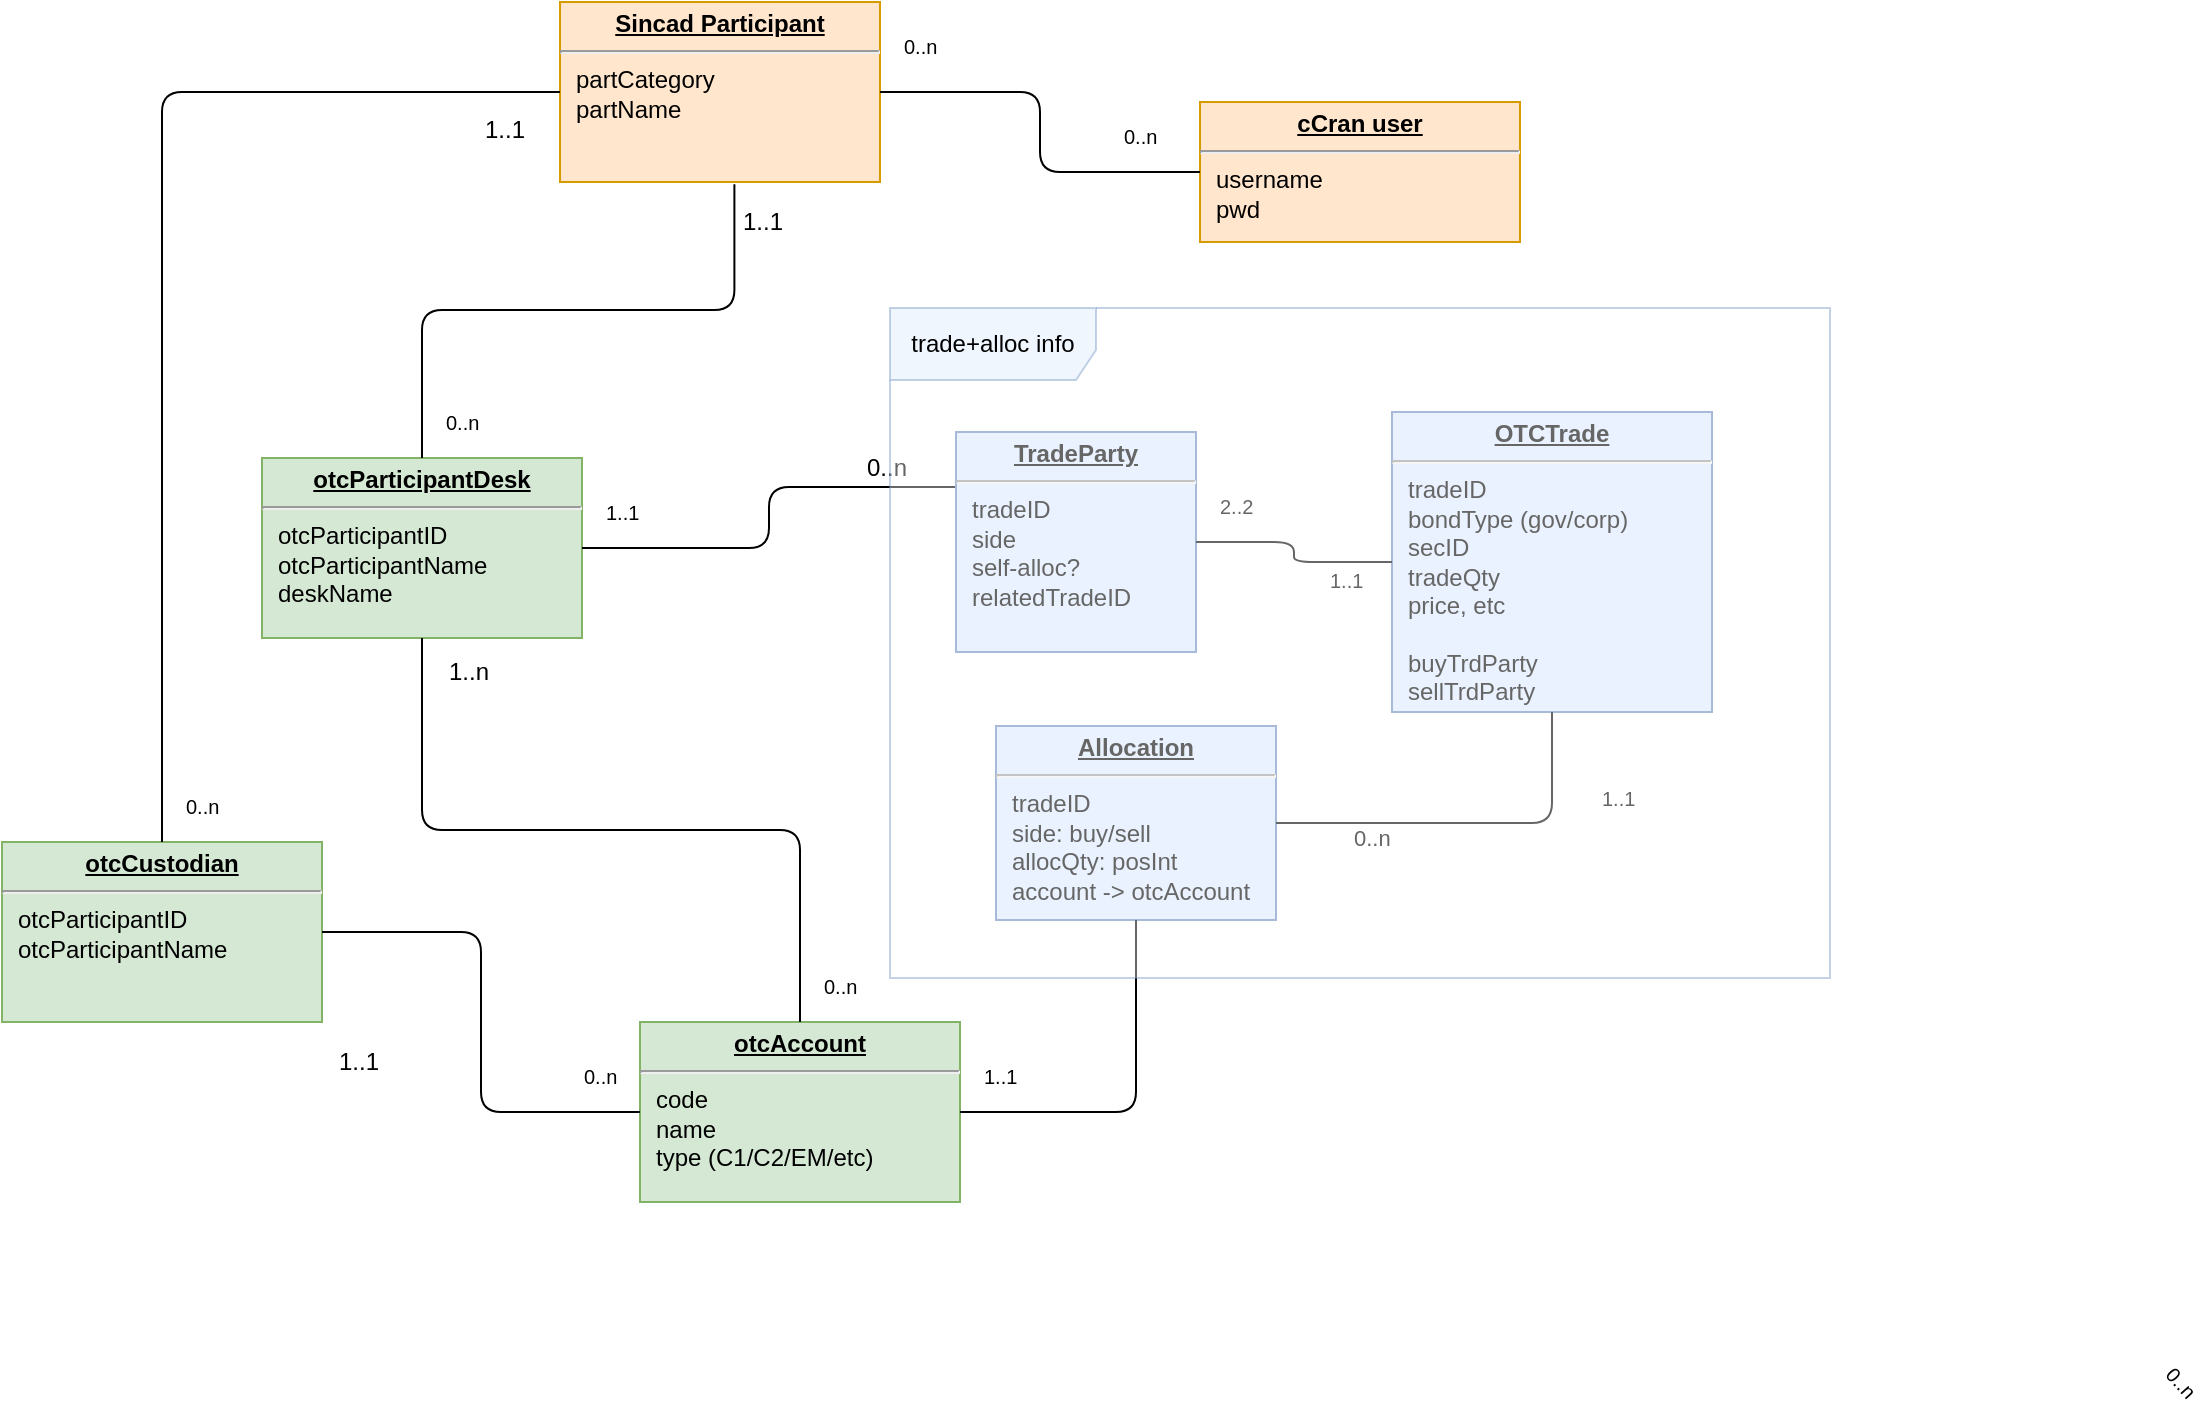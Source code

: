 <mxfile version="12.9.14" type="github">
  <diagram name="Page-1" id="e7e014a7-5840-1c2e-5031-d8a46d1fe8dd">
    <mxGraphModel dx="1221" dy="660" grid="0" gridSize="10" guides="1" tooltips="1" connect="1" arrows="1" fold="1" page="1" pageScale="1" pageWidth="1169" pageHeight="826" background="#ffffff" math="0" shadow="0">
      <root>
        <mxCell id="0" />
        <mxCell id="1" parent="0" />
        <mxCell id="r-QglApbOxRZuHr2_mNW-43" value="&lt;p style=&quot;margin: 0px ; margin-top: 4px ; text-align: center ; text-decoration: underline&quot;&gt;&lt;b&gt;Sincad Participant&lt;/b&gt;&lt;/p&gt;&lt;hr&gt;&lt;p style=&quot;margin: 0px ; margin-left: 8px&quot;&gt;partCategory&lt;br&gt;partName&lt;br&gt;&lt;/p&gt;" style="verticalAlign=top;align=left;overflow=fill;fontSize=12;fontFamily=Helvetica;html=1;fillColor=#ffe6cc;strokeColor=#d79b00;" parent="1" vertex="1">
          <mxGeometry x="412" y="61" width="160" height="90" as="geometry" />
        </mxCell>
        <mxCell id="r-QglApbOxRZuHr2_mNW-44" value="&lt;p style=&quot;margin: 0px ; margin-top: 4px ; text-align: center ; text-decoration: underline&quot;&gt;&lt;b&gt;otcParticipantDesk&lt;/b&gt;&lt;/p&gt;&lt;hr&gt;&lt;p style=&quot;margin: 0px ; margin-left: 8px&quot;&gt;otcParticipantID&lt;br&gt;otcParticipantName&lt;br&gt;deskName&lt;/p&gt;" style="verticalAlign=top;align=left;overflow=fill;fontSize=12;fontFamily=Helvetica;html=1;fillColor=#d5e8d4;strokeColor=#82b366;" parent="1" vertex="1">
          <mxGeometry x="263" y="289" width="160" height="90" as="geometry" />
        </mxCell>
        <mxCell id="r-QglApbOxRZuHr2_mNW-45" value="&lt;p style=&quot;margin: 0px ; margin-top: 4px ; text-align: center ; text-decoration: underline&quot;&gt;&lt;b&gt;otcAccount&lt;/b&gt;&lt;/p&gt;&lt;hr&gt;&lt;p style=&quot;margin: 0px ; margin-left: 8px&quot;&gt;code&lt;br&gt;name&lt;/p&gt;&lt;p style=&quot;margin: 0px ; margin-left: 8px&quot;&gt;type (C1/C2/EM/etc)&lt;/p&gt;" style="verticalAlign=top;align=left;overflow=fill;fontSize=12;fontFamily=Helvetica;html=1;fillColor=#d5e8d4;strokeColor=#82b366;" parent="1" vertex="1">
          <mxGeometry x="452" y="571" width="160" height="90" as="geometry" />
        </mxCell>
        <mxCell id="r-QglApbOxRZuHr2_mNW-55" value="" style="endArrow=none;html=1;startArrow=none;startFill=0;edgeStyle=orthogonalEdgeStyle;exitX=0.5;exitY=0;exitDx=0;exitDy=0;endFill=0;" parent="1" source="r-QglApbOxRZuHr2_mNW-45" target="r-QglApbOxRZuHr2_mNW-44" edge="1">
          <mxGeometry relative="1" as="geometry">
            <mxPoint x="292" y="381" as="sourcePoint" />
            <mxPoint x="452" y="381" as="targetPoint" />
          </mxGeometry>
        </mxCell>
        <mxCell id="r-QglApbOxRZuHr2_mNW-56" value="0..n" style="resizable=0;html=1;align=left;verticalAlign=top;labelBackgroundColor=#ffffff;fontSize=10;" parent="r-QglApbOxRZuHr2_mNW-55" connectable="0" vertex="1">
          <mxGeometry x="-1" relative="1" as="geometry">
            <mxPoint x="10" y="-30" as="offset" />
          </mxGeometry>
        </mxCell>
        <mxCell id="r-QglApbOxRZuHr2_mNW-57" value="" style="resizable=0;html=1;align=right;verticalAlign=top;labelBackgroundColor=#ffffff;fontSize=10;" parent="r-QglApbOxRZuHr2_mNW-55" connectable="0" vertex="1">
          <mxGeometry x="1" relative="1" as="geometry">
            <mxPoint x="-15.2" y="4.7" as="offset" />
          </mxGeometry>
        </mxCell>
        <mxCell id="r-QglApbOxRZuHr2_mNW-58" value="1..n" style="text;html=1;align=center;verticalAlign=middle;resizable=0;points=[];autosize=1;" parent="1" vertex="1">
          <mxGeometry x="346" y="386" width="40" height="20" as="geometry" />
        </mxCell>
        <mxCell id="r-QglApbOxRZuHr2_mNW-59" value="" style="endArrow=none;html=1;startArrow=none;startFill=0;edgeStyle=orthogonalEdgeStyle;exitX=0.5;exitY=0;exitDx=0;exitDy=0;endFill=0;entryX=0.545;entryY=1.013;entryDx=0;entryDy=0;entryPerimeter=0;" parent="1" source="r-QglApbOxRZuHr2_mNW-44" target="r-QglApbOxRZuHr2_mNW-43" edge="1">
          <mxGeometry x="-0.286" y="40" relative="1" as="geometry">
            <mxPoint x="672" y="341" as="sourcePoint" />
            <mxPoint x="602" y="201" as="targetPoint" />
            <Array as="points">
              <mxPoint x="343" y="215" />
              <mxPoint x="499" y="215" />
            </Array>
            <mxPoint as="offset" />
          </mxGeometry>
        </mxCell>
        <mxCell id="r-QglApbOxRZuHr2_mNW-60" value="0..n" style="resizable=0;html=1;align=left;verticalAlign=top;labelBackgroundColor=#ffffff;fontSize=10;" parent="r-QglApbOxRZuHr2_mNW-59" connectable="0" vertex="1">
          <mxGeometry x="-1" relative="1" as="geometry">
            <mxPoint x="10" y="-30" as="offset" />
          </mxGeometry>
        </mxCell>
        <mxCell id="r-QglApbOxRZuHr2_mNW-61" value="" style="resizable=0;html=1;align=right;verticalAlign=top;labelBackgroundColor=#ffffff;fontSize=10;" parent="r-QglApbOxRZuHr2_mNW-59" connectable="0" vertex="1">
          <mxGeometry x="1" relative="1" as="geometry">
            <mxPoint x="-15.2" y="4.7" as="offset" />
          </mxGeometry>
        </mxCell>
        <mxCell id="r-QglApbOxRZuHr2_mNW-62" value="1..1" style="text;html=1;align=center;verticalAlign=middle;resizable=0;points=[];autosize=1;" parent="1" vertex="1">
          <mxGeometry x="493" y="161" width="40" height="20" as="geometry" />
        </mxCell>
        <mxCell id="r-QglApbOxRZuHr2_mNW-64" value="" style="endArrow=none;html=1;startArrow=none;startFill=0;edgeStyle=orthogonalEdgeStyle;exitX=1;exitY=0.5;exitDx=0;exitDy=0;endFill=0;entryX=0;entryY=0.25;entryDx=0;entryDy=0;" parent="1" source="r-QglApbOxRZuHr2_mNW-44" target="104fRdmMnucotuJA-c0r-9" edge="1">
          <mxGeometry relative="1" as="geometry">
            <mxPoint x="342.0" y="331" as="sourcePoint" />
            <mxPoint x="542" y="281" as="targetPoint" />
          </mxGeometry>
        </mxCell>
        <mxCell id="r-QglApbOxRZuHr2_mNW-65" value="1..1" style="resizable=0;html=1;align=left;verticalAlign=top;labelBackgroundColor=#ffffff;fontSize=10;" parent="r-QglApbOxRZuHr2_mNW-64" connectable="0" vertex="1">
          <mxGeometry x="-1" relative="1" as="geometry">
            <mxPoint x="10" y="-30" as="offset" />
          </mxGeometry>
        </mxCell>
        <mxCell id="r-QglApbOxRZuHr2_mNW-66" value="" style="resizable=0;html=1;align=right;verticalAlign=top;labelBackgroundColor=#ffffff;fontSize=10;" parent="r-QglApbOxRZuHr2_mNW-64" connectable="0" vertex="1">
          <mxGeometry x="1" relative="1" as="geometry">
            <mxPoint x="-15.2" y="4.7" as="offset" />
          </mxGeometry>
        </mxCell>
        <mxCell id="r-QglApbOxRZuHr2_mNW-67" value="0..n" style="resizable=0;html=1;align=left;verticalAlign=top;labelBackgroundColor=#ffffff;fontSize=10;rotation=48;" parent="1" connectable="0" vertex="1">
          <mxGeometry x="632.0" y="536" as="geometry">
            <mxPoint x="545.331" y="-307.257" as="offset" />
          </mxGeometry>
        </mxCell>
        <mxCell id="r-QglApbOxRZuHr2_mNW-76" value="0..n" style="text;html=1;align=center;verticalAlign=middle;resizable=0;points=[];autosize=1;" parent="1" vertex="1">
          <mxGeometry x="555" y="284" width="40" height="20" as="geometry" />
        </mxCell>
        <mxCell id="r-QglApbOxRZuHr2_mNW-77" value="&lt;p style=&quot;margin: 0px ; margin-top: 4px ; text-align: center ; text-decoration: underline&quot;&gt;&lt;b&gt;otcCustodian&lt;/b&gt;&lt;/p&gt;&lt;hr&gt;&lt;p style=&quot;margin: 0px ; margin-left: 8px&quot;&gt;otcParticipantID&lt;br&gt;otcParticipantName&lt;br&gt;&lt;br&gt;&lt;/p&gt;" style="verticalAlign=top;align=left;overflow=fill;fontSize=12;fontFamily=Helvetica;html=1;fillColor=#d5e8d4;strokeColor=#82b366;" parent="1" vertex="1">
          <mxGeometry x="133" y="481" width="160" height="90" as="geometry" />
        </mxCell>
        <mxCell id="r-QglApbOxRZuHr2_mNW-78" value="" style="endArrow=none;html=1;startArrow=none;startFill=0;edgeStyle=orthogonalEdgeStyle;exitX=0;exitY=0.5;exitDx=0;exitDy=0;endFill=0;entryX=1;entryY=0.5;entryDx=0;entryDy=0;" parent="1" source="r-QglApbOxRZuHr2_mNW-45" target="r-QglApbOxRZuHr2_mNW-77" edge="1">
          <mxGeometry relative="1" as="geometry">
            <mxPoint x="492" y="561" as="sourcePoint" />
            <mxPoint x="342" y="421" as="targetPoint" />
          </mxGeometry>
        </mxCell>
        <mxCell id="r-QglApbOxRZuHr2_mNW-79" value="0..n" style="resizable=0;html=1;align=left;verticalAlign=top;labelBackgroundColor=#ffffff;fontSize=10;" parent="r-QglApbOxRZuHr2_mNW-78" connectable="0" vertex="1">
          <mxGeometry x="-1" relative="1" as="geometry">
            <mxPoint x="-30" y="-30" as="offset" />
          </mxGeometry>
        </mxCell>
        <mxCell id="r-QglApbOxRZuHr2_mNW-80" value="" style="resizable=0;html=1;align=right;verticalAlign=top;labelBackgroundColor=#ffffff;fontSize=10;" parent="r-QglApbOxRZuHr2_mNW-78" connectable="0" vertex="1">
          <mxGeometry x="1" relative="1" as="geometry">
            <mxPoint x="-15.2" y="4.7" as="offset" />
          </mxGeometry>
        </mxCell>
        <mxCell id="r-QglApbOxRZuHr2_mNW-81" value="1..1" style="text;html=1;align=center;verticalAlign=middle;resizable=0;points=[];autosize=1;" parent="1" vertex="1">
          <mxGeometry x="291" y="581" width="40" height="20" as="geometry" />
        </mxCell>
        <mxCell id="104fRdmMnucotuJA-c0r-1" value="&lt;p style=&quot;margin: 0px ; margin-top: 4px ; text-align: center ; text-decoration: underline&quot;&gt;&lt;b&gt;cCran user&lt;/b&gt;&lt;/p&gt;&lt;hr&gt;&lt;p style=&quot;margin: 0px ; margin-left: 8px&quot;&gt;username&lt;br&gt;pwd&lt;/p&gt;" style="verticalAlign=top;align=left;overflow=fill;fontSize=12;fontFamily=Helvetica;html=1;fillColor=#ffe6cc;strokeColor=#d79b00;" vertex="1" parent="1">
          <mxGeometry x="732" y="111" width="160" height="70" as="geometry" />
        </mxCell>
        <mxCell id="104fRdmMnucotuJA-c0r-3" value="" style="endArrow=none;html=1;startArrow=none;startFill=0;edgeStyle=orthogonalEdgeStyle;exitX=0;exitY=0.5;exitDx=0;exitDy=0;endFill=0;" edge="1" parent="1" source="104fRdmMnucotuJA-c0r-1" target="r-QglApbOxRZuHr2_mNW-43">
          <mxGeometry relative="1" as="geometry">
            <mxPoint x="342" y="331" as="sourcePoint" />
            <mxPoint x="509.2" y="162.17" as="targetPoint" />
          </mxGeometry>
        </mxCell>
        <mxCell id="104fRdmMnucotuJA-c0r-4" value="0..n" style="resizable=0;html=1;align=left;verticalAlign=top;labelBackgroundColor=#ffffff;fontSize=10;" connectable="0" vertex="1" parent="104fRdmMnucotuJA-c0r-3">
          <mxGeometry x="-1" relative="1" as="geometry">
            <mxPoint x="-40" y="-30" as="offset" />
          </mxGeometry>
        </mxCell>
        <mxCell id="104fRdmMnucotuJA-c0r-5" value="" style="resizable=0;html=1;align=right;verticalAlign=top;labelBackgroundColor=#ffffff;fontSize=10;" connectable="0" vertex="1" parent="104fRdmMnucotuJA-c0r-3">
          <mxGeometry x="1" relative="1" as="geometry">
            <mxPoint x="-15.2" y="4.7" as="offset" />
          </mxGeometry>
        </mxCell>
        <mxCell id="104fRdmMnucotuJA-c0r-7" value="0..n" style="resizable=0;html=1;align=left;verticalAlign=top;labelBackgroundColor=#ffffff;fontSize=10;" connectable="0" vertex="1" parent="1">
          <mxGeometry x="622" y="101" as="geometry">
            <mxPoint x="-40" y="-30" as="offset" />
          </mxGeometry>
        </mxCell>
        <mxCell id="104fRdmMnucotuJA-c0r-8" value="&lt;p style=&quot;margin: 0px ; margin-top: 4px ; text-align: center ; text-decoration: underline&quot;&gt;&lt;b&gt;OTCTrade&lt;/b&gt;&lt;/p&gt;&lt;hr&gt;&lt;p style=&quot;margin: 0px ; margin-left: 8px&quot;&gt;tradeID&lt;/p&gt;&lt;p style=&quot;margin: 0px ; margin-left: 8px&quot;&gt;bondType (gov/corp)&lt;/p&gt;&lt;p style=&quot;margin: 0px ; margin-left: 8px&quot;&gt;secID&lt;/p&gt;&lt;p style=&quot;margin: 0px ; margin-left: 8px&quot;&gt;tradeQty&lt;/p&gt;&lt;p style=&quot;margin: 0px ; margin-left: 8px&quot;&gt;price, etc&lt;/p&gt;&lt;p style=&quot;margin: 0px ; margin-left: 8px&quot;&gt;&lt;br&gt;&lt;/p&gt;&lt;p style=&quot;margin: 0px ; margin-left: 8px&quot;&gt;buyTrdParty&lt;/p&gt;&lt;p style=&quot;margin: 0px ; margin-left: 8px&quot;&gt;sellTrdParty&lt;/p&gt;" style="verticalAlign=top;align=left;overflow=fill;fontSize=12;fontFamily=Helvetica;html=1;fillColor=#dae8fc;strokeColor=#6c8ebf;" vertex="1" parent="1">
          <mxGeometry x="828" y="266" width="160" height="150" as="geometry" />
        </mxCell>
        <mxCell id="104fRdmMnucotuJA-c0r-9" value="&lt;p style=&quot;margin: 0px ; margin-top: 4px ; text-align: center ; text-decoration: underline&quot;&gt;&lt;b&gt;TradeParty&lt;/b&gt;&lt;/p&gt;&lt;hr&gt;&lt;p style=&quot;margin: 0px ; margin-left: 8px&quot;&gt;tradeID&lt;/p&gt;&lt;p style=&quot;margin: 0px ; margin-left: 8px&quot;&gt;side&lt;/p&gt;&lt;p style=&quot;margin: 0px ; margin-left: 8px&quot;&gt;self-alloc?&lt;/p&gt;&lt;p style=&quot;margin: 0px ; margin-left: 8px&quot;&gt;relatedTradeID&lt;/p&gt;&lt;p style=&quot;margin: 0px ; margin-left: 8px&quot;&gt;&lt;span style=&quot;font-family: monospace ; font-size: 0px&quot;&gt;%3CmxGraphModel%3E%3Croot%3E%3CmxCell%20id%3D%220%22%2F%3E%3CmxCell%20id%3D%221%22%20parent%3D%220%22%2F%3E%3CmxCell%20id%3D%222%22%20value%3D%22%26lt%3Bp%20style%3D%26quot%3Bmargin%3A%200px%20%3B%20margin-top%3A%204px%20%3B%20text-align%3A%20center%20%3B%20text-decoration%3A%20underline%26quot%3B%26gt%3B%26lt%3Bb%26gt%3BTradeSide%26lt%3B%2Fb%26gt%3B%26lt%3B%2Fp%26gt%3B%26lt%3Bhr%26gt%3B%26lt%3Bp%20style%3D%26quot%3Bmargin%3A%200px%20%3B%20margin-left%3A%208px%26quot%3B%26gt%3BtradeID%26lt%3B%2Fp%26gt%3B%26lt%3Bp%20style%3D%26quot%3Bmargin%3A%200px%20%3B%20margin-left%3A%208px%26quot%3B%26gt%3BbondType%20(gov%2Fcorp)%26lt%3B%2Fp%26gt%3B%26lt%3Bp%20style%3D%26quot%3Bmargin%3A%200px%20%3B%20margin-left%3A%208px%26quot%3B%26gt%3BsecID%26lt%3B%2Fp%26gt%3B%26lt%3Bp%20style%3D%26quot%3Bmargin%3A%200px%20%3B%20margin-left%3A%208px%26quot%3B%26gt%3Bquantity%26lt%3B%2Fp%26gt%3B%26lt%3Bp%20style%3D%26quot%3Bmargin%3A%200px%20%3B%20margin-left%3A%208px%26quot%3B%26gt%3Bprice%2C%20etc%26lt%3B%2Fp%26gt%3B%26lt%3Bp%20style%3D%26quot%3Bmargin%3A%200px%20%3B%20margin-left%3A%208px%26quot%3B%26gt%3B%26lt%3Bbr%26gt%3B%26lt%3B%2Fp%26gt%3B%26lt%3Bp%20style%3D%26quot%3Bmargin%3A%200px%20%3B%20margin-left%3A%208px%26quot%3B%26gt%3BrelatedTradeID%26lt%3B%2Fp%26gt%3B%26lt%3Bp%20style%3D%26quot%3Bmargin%3A%200px%20%3B%20margin-left%3A%208px%26quot%3B%26gt%3Bself-alloc%3F%26lt%3B%2Fp%26gt%3B%26lt%3Bp%20style%3D%26quot%3Bmargin%3A%200px%20%3B%20margin-left%3A%208px%26quot%3B%26gt%3B%26lt%3Bbr%26gt%3B%26lt%3B%2Fp%26gt%3B%22%20style%3D%22verticalAlign%3Dtop%3Balign%3Dleft%3Boverflow%3Dfill%3BfontSize%3D12%3BfontFamily%3DHelvetica%3Bhtml%3D1%3BfillColor%3D%23dae8fc%3BstrokeColor%3D%236c8ebf%3B%22%20vertex%3D%221%22%20parent%3D%221%22%3E%3CmxGeometry%20x%3D%22550%22%20y%3D%22220%22%20width%3D%22160%22%20height%3D%22160%22%20as%3D%22geometry%22%2F%3E%3C%2FmxCell%3E%3C%2Froot%3E%3C%2FmxGraphModel%&lt;/span&gt;&lt;/p&gt;" style="verticalAlign=top;align=left;overflow=fill;fontSize=12;fontFamily=Helvetica;html=1;fillColor=#dae8fc;strokeColor=#6c8ebf;" vertex="1" parent="1">
          <mxGeometry x="610" y="276" width="120" height="110" as="geometry" />
        </mxCell>
        <mxCell id="104fRdmMnucotuJA-c0r-11" value="&lt;p style=&quot;margin: 0px ; margin-top: 4px ; text-align: center ; text-decoration: underline&quot;&gt;&lt;b&gt;Allocation&lt;/b&gt;&lt;/p&gt;&lt;hr&gt;&lt;p style=&quot;margin: 0px ; margin-left: 8px&quot;&gt;tradeID&lt;/p&gt;&lt;p style=&quot;margin: 0px ; margin-left: 8px&quot;&gt;side: buy/sell&lt;/p&gt;&lt;p style=&quot;margin: 0px ; margin-left: 8px&quot;&gt;allocQty: posInt&amp;nbsp;&lt;/p&gt;&lt;p style=&quot;margin: 0px ; margin-left: 8px&quot;&gt;account -&amp;gt; otcAccount&lt;/p&gt;" style="verticalAlign=top;align=left;overflow=fill;fontSize=12;fontFamily=Helvetica;html=1;fillColor=#dae8fc;strokeColor=#6c8ebf;" vertex="1" parent="1">
          <mxGeometry x="630" y="423" width="140" height="97" as="geometry" />
        </mxCell>
        <mxCell id="104fRdmMnucotuJA-c0r-12" value="" style="endArrow=none;html=1;startArrow=none;startFill=0;edgeStyle=orthogonalEdgeStyle;exitX=1;exitY=0.5;exitDx=0;exitDy=0;endFill=0;entryX=0;entryY=0.5;entryDx=0;entryDy=0;" edge="1" parent="1" source="104fRdmMnucotuJA-c0r-9" target="104fRdmMnucotuJA-c0r-8">
          <mxGeometry relative="1" as="geometry">
            <mxPoint x="422" y="376" as="sourcePoint" />
            <mxPoint x="582" y="318.5" as="targetPoint" />
          </mxGeometry>
        </mxCell>
        <mxCell id="104fRdmMnucotuJA-c0r-13" value="2..2" style="resizable=0;html=1;align=left;verticalAlign=top;labelBackgroundColor=#ffffff;fontSize=10;" connectable="0" vertex="1" parent="104fRdmMnucotuJA-c0r-12">
          <mxGeometry x="-1" relative="1" as="geometry">
            <mxPoint x="10" y="-30" as="offset" />
          </mxGeometry>
        </mxCell>
        <mxCell id="104fRdmMnucotuJA-c0r-14" value="" style="resizable=0;html=1;align=right;verticalAlign=top;labelBackgroundColor=#ffffff;fontSize=10;" connectable="0" vertex="1" parent="104fRdmMnucotuJA-c0r-12">
          <mxGeometry x="1" relative="1" as="geometry">
            <mxPoint x="-15.2" y="4.7" as="offset" />
          </mxGeometry>
        </mxCell>
        <mxCell id="104fRdmMnucotuJA-c0r-15" value="" style="endArrow=none;html=1;startArrow=none;startFill=0;edgeStyle=orthogonalEdgeStyle;exitX=1;exitY=0.5;exitDx=0;exitDy=0;endFill=0;entryX=0.5;entryY=1;entryDx=0;entryDy=0;" edge="1" parent="1" source="104fRdmMnucotuJA-c0r-11" target="104fRdmMnucotuJA-c0r-8">
          <mxGeometry relative="1" as="geometry">
            <mxPoint x="842" y="462.5" as="sourcePoint" />
            <mxPoint x="1002" y="405" as="targetPoint" />
          </mxGeometry>
        </mxCell>
        <mxCell id="104fRdmMnucotuJA-c0r-16" value="1..1" style="resizable=0;html=1;align=left;verticalAlign=top;labelBackgroundColor=#ffffff;fontSize=10;" connectable="0" vertex="1" parent="104fRdmMnucotuJA-c0r-15">
          <mxGeometry x="-1" relative="1" as="geometry">
            <mxPoint x="161" y="-24.5" as="offset" />
          </mxGeometry>
        </mxCell>
        <mxCell id="104fRdmMnucotuJA-c0r-17" value="" style="resizable=0;html=1;align=right;verticalAlign=top;labelBackgroundColor=#ffffff;fontSize=10;" connectable="0" vertex="1" parent="104fRdmMnucotuJA-c0r-15">
          <mxGeometry x="1" relative="1" as="geometry">
            <mxPoint x="-15.2" y="4.7" as="offset" />
          </mxGeometry>
        </mxCell>
        <mxCell id="104fRdmMnucotuJA-c0r-18" value="" style="endArrow=none;html=1;startArrow=none;startFill=0;edgeStyle=orthogonalEdgeStyle;exitX=1;exitY=0.5;exitDx=0;exitDy=0;endFill=0;entryX=0.5;entryY=1;entryDx=0;entryDy=0;" edge="1" parent="1" source="r-QglApbOxRZuHr2_mNW-45" target="104fRdmMnucotuJA-c0r-11">
          <mxGeometry relative="1" as="geometry">
            <mxPoint x="792" y="512.5" as="sourcePoint" />
            <mxPoint x="842" y="371" as="targetPoint" />
          </mxGeometry>
        </mxCell>
        <mxCell id="104fRdmMnucotuJA-c0r-19" value="1..1" style="resizable=0;html=1;align=left;verticalAlign=top;labelBackgroundColor=#ffffff;fontSize=10;" connectable="0" vertex="1" parent="104fRdmMnucotuJA-c0r-18">
          <mxGeometry x="-1" relative="1" as="geometry">
            <mxPoint x="10" y="-30" as="offset" />
          </mxGeometry>
        </mxCell>
        <mxCell id="104fRdmMnucotuJA-c0r-20" value="" style="resizable=0;html=1;align=right;verticalAlign=top;labelBackgroundColor=#ffffff;fontSize=10;" connectable="0" vertex="1" parent="104fRdmMnucotuJA-c0r-18">
          <mxGeometry x="1" relative="1" as="geometry">
            <mxPoint x="-15.2" y="4.7" as="offset" />
          </mxGeometry>
        </mxCell>
        <mxCell id="104fRdmMnucotuJA-c0r-21" value="1..1" style="resizable=0;html=1;align=left;verticalAlign=top;labelBackgroundColor=#ffffff;fontSize=10;direction=west;" connectable="0" vertex="1" parent="1">
          <mxGeometry x="760" y="406" as="geometry">
            <mxPoint x="35" y="-68" as="offset" />
          </mxGeometry>
        </mxCell>
        <mxCell id="104fRdmMnucotuJA-c0r-22" value="&lt;font style=&quot;font-size: 11px&quot;&gt;0..n&lt;/font&gt;" style="resizable=0;html=1;align=left;verticalAlign=top;labelBackgroundColor=#ffffff;fontSize=10;" connectable="0" vertex="1" parent="1">
          <mxGeometry x="677" y="549" as="geometry">
            <mxPoint x="130" y="-83" as="offset" />
          </mxGeometry>
        </mxCell>
        <mxCell id="104fRdmMnucotuJA-c0r-29" value="trade+alloc info" style="shape=umlFrame;whiteSpace=wrap;html=1;shadow=0;comic=0;opacity=40;swimlaneFillColor=#ffffff;fillColor=#dae8fc;strokeColor=#6c8ebf;width=103;height=36;" vertex="1" parent="1">
          <mxGeometry x="577" y="214" width="470" height="335" as="geometry" />
        </mxCell>
        <mxCell id="104fRdmMnucotuJA-c0r-30" value="" style="endArrow=none;html=1;startArrow=none;startFill=0;edgeStyle=orthogonalEdgeStyle;exitX=0.5;exitY=0;exitDx=0;exitDy=0;endFill=0;entryX=0;entryY=0.5;entryDx=0;entryDy=0;" edge="1" parent="1" source="r-QglApbOxRZuHr2_mNW-77" target="r-QglApbOxRZuHr2_mNW-43">
          <mxGeometry relative="1" as="geometry">
            <mxPoint x="542" y="581" as="sourcePoint" />
            <mxPoint x="353.0" y="389" as="targetPoint" />
          </mxGeometry>
        </mxCell>
        <mxCell id="104fRdmMnucotuJA-c0r-31" value="0..n" style="resizable=0;html=1;align=left;verticalAlign=top;labelBackgroundColor=#ffffff;fontSize=10;" connectable="0" vertex="1" parent="104fRdmMnucotuJA-c0r-30">
          <mxGeometry x="-1" relative="1" as="geometry">
            <mxPoint x="10" y="-30" as="offset" />
          </mxGeometry>
        </mxCell>
        <mxCell id="104fRdmMnucotuJA-c0r-32" value="" style="resizable=0;html=1;align=right;verticalAlign=top;labelBackgroundColor=#ffffff;fontSize=10;" connectable="0" vertex="1" parent="104fRdmMnucotuJA-c0r-30">
          <mxGeometry x="1" relative="1" as="geometry">
            <mxPoint x="-15.2" y="4.7" as="offset" />
          </mxGeometry>
        </mxCell>
        <mxCell id="104fRdmMnucotuJA-c0r-33" value="1..1" style="text;html=1;align=center;verticalAlign=middle;resizable=0;points=[];autosize=1;" vertex="1" parent="1">
          <mxGeometry x="364" y="115" width="40" height="20" as="geometry" />
        </mxCell>
      </root>
    </mxGraphModel>
  </diagram>
</mxfile>
